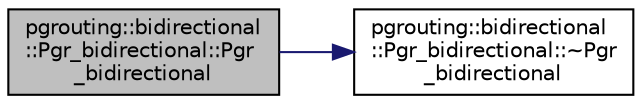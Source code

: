 digraph "pgrouting::bidirectional::Pgr_bidirectional::Pgr_bidirectional"
{
  edge [fontname="Helvetica",fontsize="10",labelfontname="Helvetica",labelfontsize="10"];
  node [fontname="Helvetica",fontsize="10",shape=record];
  rankdir="LR";
  Node0 [label="pgrouting::bidirectional\l::Pgr_bidirectional::Pgr\l_bidirectional",height=0.2,width=0.4,color="black", fillcolor="grey75", style="filled", fontcolor="black"];
  Node0 -> Node1 [color="midnightblue",fontsize="10",style="solid",fontname="Helvetica"];
  Node1 [label="pgrouting::bidirectional\l::Pgr_bidirectional::~Pgr\l_bidirectional",height=0.2,width=0.4,color="black", fillcolor="white", style="filled",URL="$classpgrouting_1_1bidirectional_1_1Pgr__bidirectional.html#a2a31cf056b1a9d40b01bbb83012c549c"];
}
